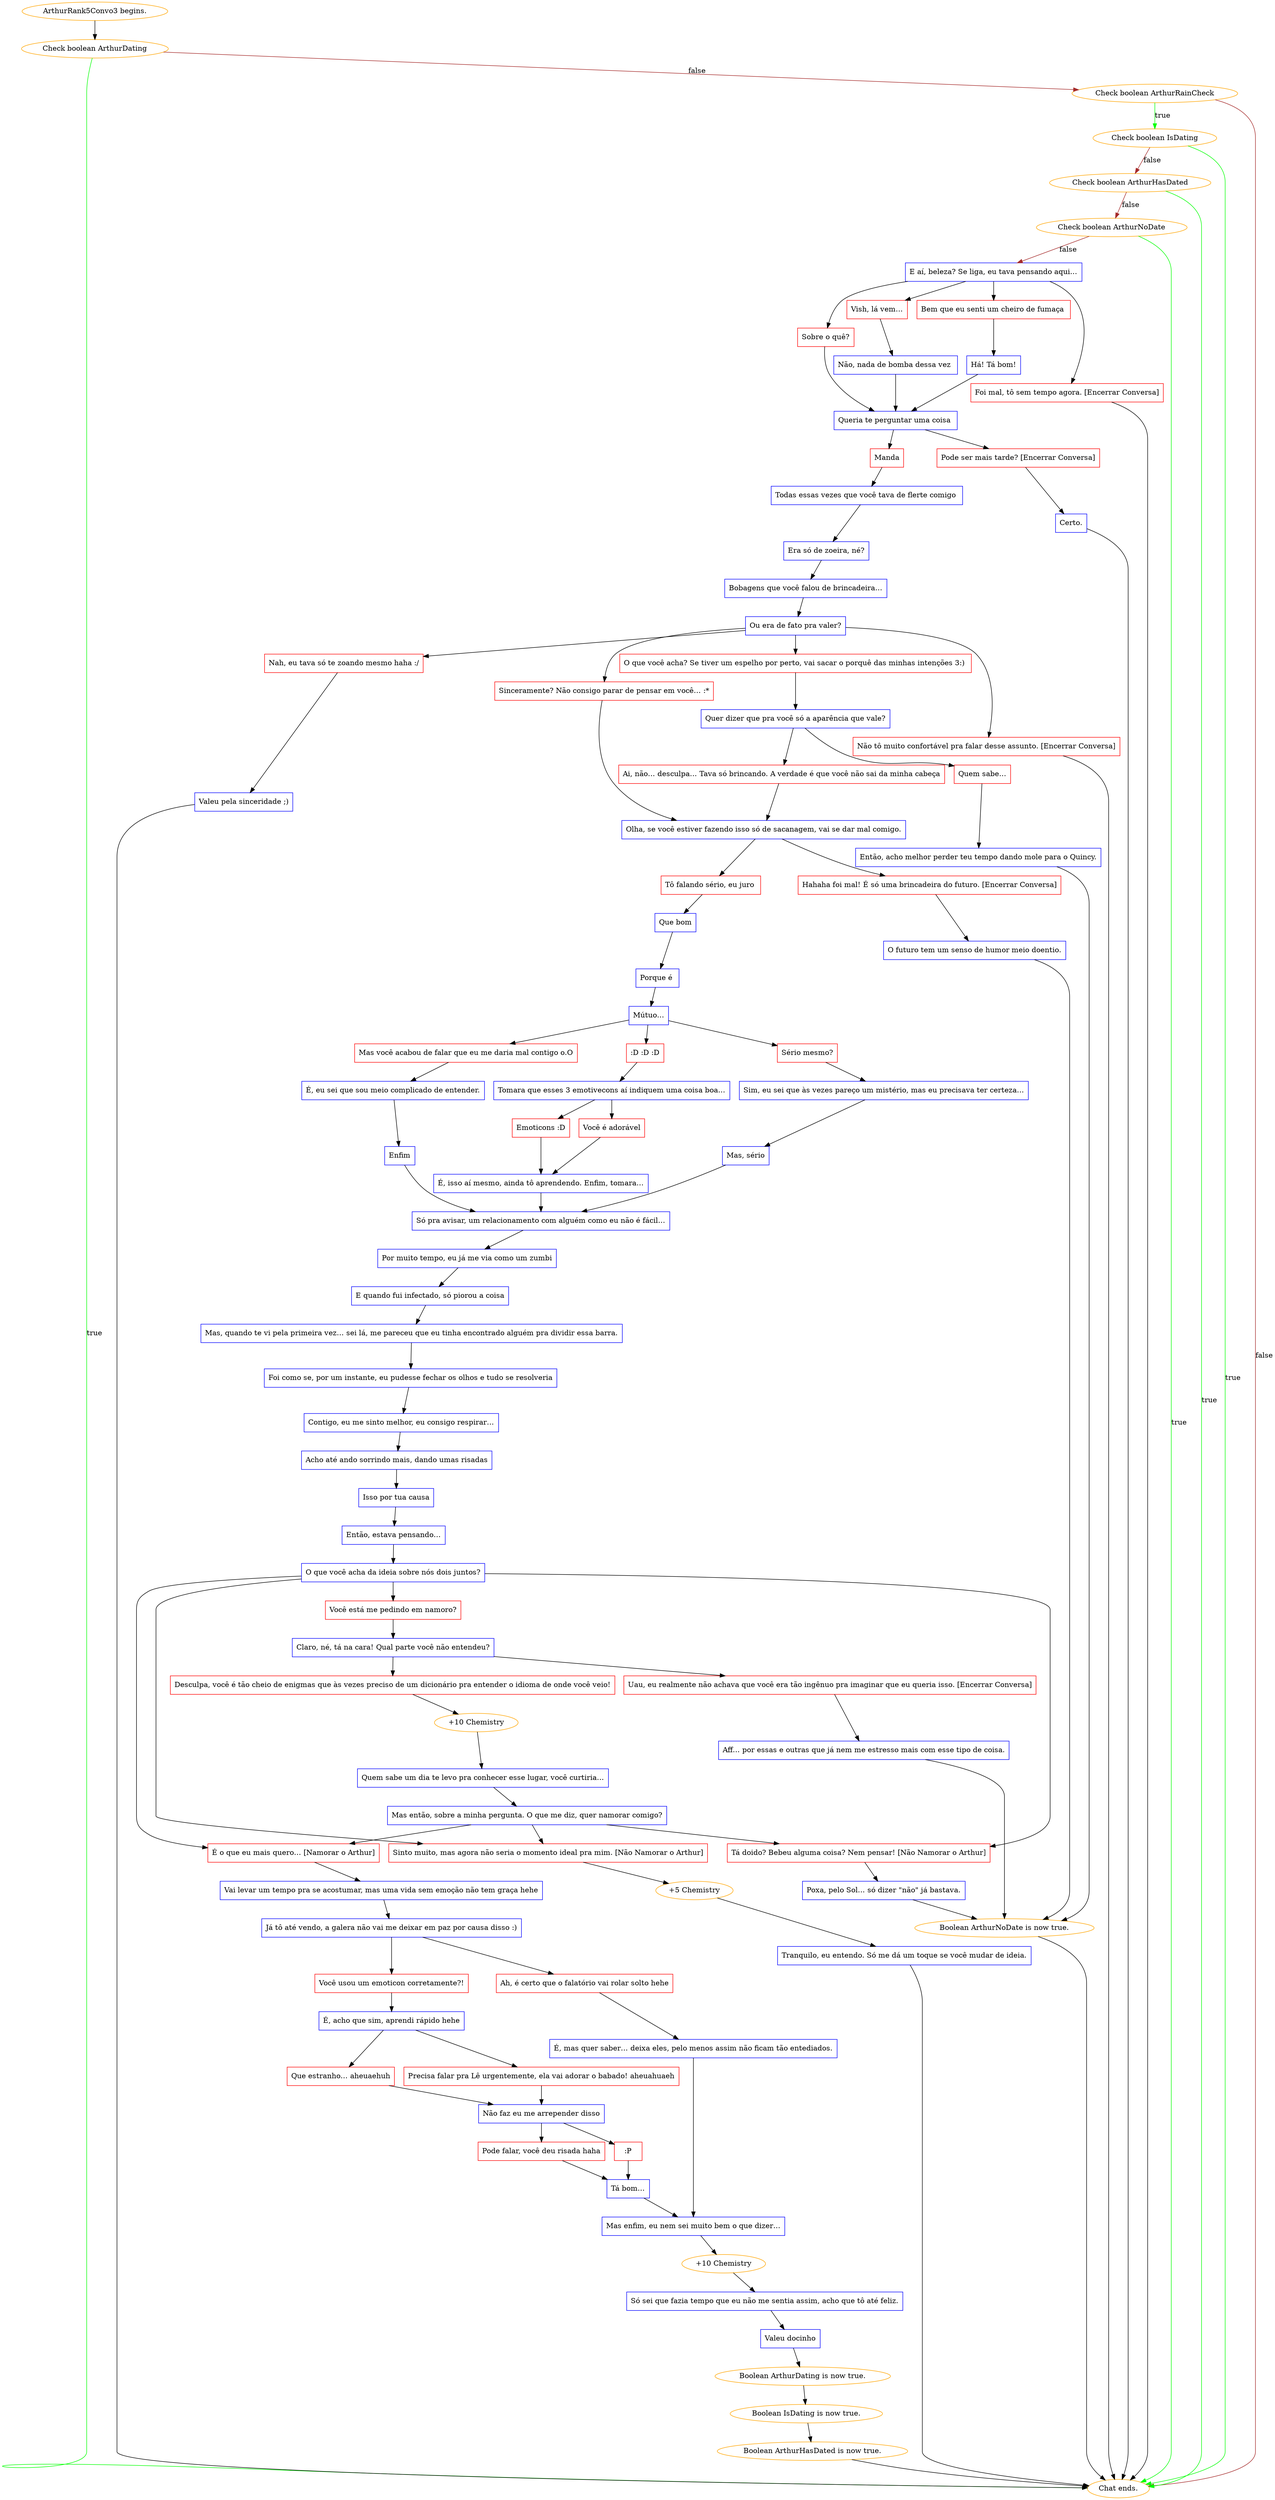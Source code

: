 digraph {
	"ArthurRank5Convo3 begins." [color=orange];
		"ArthurRank5Convo3 begins." -> j2307772633;
	j2307772633 [label="Check boolean ArthurDating",color=orange];
		j2307772633 -> "Chat ends." [label=true,color=green];
		j2307772633 -> j1464481321 [label=false,color=brown];
	"Chat ends." [color=orange];
	j1464481321 [label="Check boolean ArthurRainCheck",color=orange];
		j1464481321 -> j586045322 [label=true,color=green];
		j1464481321 -> "Chat ends." [label=false,color=brown];
	j586045322 [label="Check boolean IsDating",color=orange];
		j586045322 -> "Chat ends." [label=true,color=green];
		j586045322 -> j2297267240 [label=false,color=brown];
	j2297267240 [label="Check boolean ArthurHasDated",color=orange];
		j2297267240 -> "Chat ends." [label=true,color=green];
		j2297267240 -> j3370241513 [label=false,color=brown];
	j3370241513 [label="Check boolean ArthurNoDate",color=orange];
		j3370241513 -> "Chat ends." [label=true,color=green];
		j3370241513 -> j2169488139 [label=false,color=brown];
	j2169488139 [label="E aí, beleza? Se liga, eu tava pensando aqui…",shape=box,color=blue];
		j2169488139 -> j3562002127;
		j2169488139 -> j1693357801;
		j2169488139 -> j654202174;
		j2169488139 -> j2229717693;
	j3562002127 [label="Sobre o quê?",shape=box,color=red];
		j3562002127 -> j98891098;
	j1693357801 [label="Vish, lá vem…",shape=box,color=red];
		j1693357801 -> j2011288629;
	j654202174 [label="Bem que eu senti um cheiro de fumaça ",shape=box,color=red];
		j654202174 -> j423115690;
	j2229717693 [label="Foi mal, tô sem tempo agora. [Encerrar Conversa]",shape=box,color=red];
		j2229717693 -> "Chat ends.";
	j98891098 [label="Queria te perguntar uma coisa ",shape=box,color=blue];
		j98891098 -> j3899139795;
		j98891098 -> j2692122301;
	j2011288629 [label="Não, nada de bomba dessa vez ",shape=box,color=blue];
		j2011288629 -> j98891098;
	j423115690 [label="Há! Tá bom!",shape=box,color=blue];
		j423115690 -> j98891098;
	j3899139795 [label="Manda",shape=box,color=red];
		j3899139795 -> j3145755716;
	j2692122301 [label="Pode ser mais tarde? [Encerrar Conversa]",shape=box,color=red];
		j2692122301 -> j3954587733;
	j3145755716 [label="Todas essas vezes que você tava de flerte comigo ",shape=box,color=blue];
		j3145755716 -> j2408145078;
	j3954587733 [label="Certo.",shape=box,color=blue];
		j3954587733 -> "Chat ends.";
	j2408145078 [label="Era só de zoeira, né?",shape=box,color=blue];
		j2408145078 -> j31158858;
	j31158858 [label="Bobagens que você falou de brincadeira…",shape=box,color=blue];
		j31158858 -> j3052419691;
	j3052419691 [label="Ou era de fato pra valer?",shape=box,color=blue];
		j3052419691 -> j643313097;
		j3052419691 -> j2888890622;
		j3052419691 -> j4052177486;
		j3052419691 -> j341117358;
	j643313097 [label="Nah, eu tava só te zoando mesmo haha :/",shape=box,color=red];
		j643313097 -> j1344511833;
	j2888890622 [label="O que você acha? Se tiver um espelho por perto, vai sacar o porquê das minhas intenções 3:) ",shape=box,color=red];
		j2888890622 -> j852054104;
	j4052177486 [label="Sinceramente? Não consigo parar de pensar em você… :*",shape=box,color=red];
		j4052177486 -> j1823804847;
	j341117358 [label="Não tô muito confortável pra falar desse assunto. [Encerrar Conversa]",shape=box,color=red];
		j341117358 -> "Chat ends.";
	j1344511833 [label="Valeu pela sinceridade ;)",shape=box,color=blue];
		j1344511833 -> "Chat ends.";
	j852054104 [label="Quer dizer que pra você só a aparência que vale?",shape=box,color=blue];
		j852054104 -> j668783711;
		j852054104 -> j1817056698;
	j1823804847 [label="Olha, se você estiver fazendo isso só de sacanagem, vai se dar mal comigo.",shape=box,color=blue];
		j1823804847 -> j1987691088;
		j1823804847 -> j1568903349;
	j668783711 [label="Quem sabe…",shape=box,color=red];
		j668783711 -> j1067993951;
	j1817056698 [label="Ai, não… desculpa… Tava só brincando. A verdade é que você não sai da minha cabeça",shape=box,color=red];
		j1817056698 -> j1823804847;
	j1987691088 [label="Tô falando sério, eu juro ",shape=box,color=red];
		j1987691088 -> j309250407;
	j1568903349 [label="Hahaha foi mal! É só uma brincadeira do futuro. [Encerrar Conversa]",shape=box,color=red];
		j1568903349 -> j2971257724;
	j1067993951 [label="Então, acho melhor perder teu tempo dando mole para o Quincy.",shape=box,color=blue];
		j1067993951 -> j2533691464;
	j309250407 [label="Que bom",shape=box,color=blue];
		j309250407 -> j510856717;
	j2971257724 [label="O futuro tem um senso de humor meio doentio.",shape=box,color=blue];
		j2971257724 -> j2533691464;
	j2533691464 [label="Boolean ArthurNoDate is now true.",color=orange];
		j2533691464 -> "Chat ends.";
	j510856717 [label="Porque é ",shape=box,color=blue];
		j510856717 -> j2593885799;
	j2593885799 [label="Mútuo…",shape=box,color=blue];
		j2593885799 -> j4107667322;
		j2593885799 -> j3022652053;
		j2593885799 -> j2001000937;
	j4107667322 [label="Sério mesmo?",shape=box,color=red];
		j4107667322 -> j1725241231;
	j3022652053 [label=":D :D :D",shape=box,color=red];
		j3022652053 -> j1622681547;
	j2001000937 [label="Mas você acabou de falar que eu me daria mal contigo o.O",shape=box,color=red];
		j2001000937 -> j3717530315;
	j1725241231 [label="Sim, eu sei que às vezes pareço um mistério, mas eu precisava ter certeza…",shape=box,color=blue];
		j1725241231 -> j1823633039;
	j1622681547 [label="Tomara que esses 3 emotivecons aí indiquem uma coisa boa…",shape=box,color=blue];
		j1622681547 -> j2309248592;
		j1622681547 -> j2058016484;
	j3717530315 [label="É, eu sei que sou meio complicado de entender.",shape=box,color=blue];
		j3717530315 -> j1188145183;
	j1823633039 [label="Mas, sério",shape=box,color=blue];
		j1823633039 -> j2558144184;
	j2309248592 [label="Emoticons :D",shape=box,color=red];
		j2309248592 -> j4239203268;
	j2058016484 [label="Você é adorável",shape=box,color=red];
		j2058016484 -> j4239203268;
	j1188145183 [label="Enfim",shape=box,color=blue];
		j1188145183 -> j2558144184;
	j2558144184 [label="Só pra avisar, um relacionamento com alguém como eu não é fácil…",shape=box,color=blue];
		j2558144184 -> j812520715;
	j4239203268 [label="É, isso aí mesmo, ainda tô aprendendo. Enfim, tomara…",shape=box,color=blue];
		j4239203268 -> j2558144184;
	j812520715 [label="Por muito tempo, eu já me via como um zumbi",shape=box,color=blue];
		j812520715 -> j718595585;
	j718595585 [label="E quando fui infectado, só piorou a coisa",shape=box,color=blue];
		j718595585 -> j4074623096;
	j4074623096 [label="Mas, quando te vi pela primeira vez… sei lá, me pareceu que eu tinha encontrado alguém pra dividir essa barra.",shape=box,color=blue];
		j4074623096 -> j413482343;
	j413482343 [label="Foi como se, por um instante, eu pudesse fechar os olhos e tudo se resolveria",shape=box,color=blue];
		j413482343 -> j3234774824;
	j3234774824 [label="Contigo, eu me sinto melhor, eu consigo respirar…",shape=box,color=blue];
		j3234774824 -> j2703775523;
	j2703775523 [label="Acho até ando sorrindo mais, dando umas risadas",shape=box,color=blue];
		j2703775523 -> j271482314;
	j271482314 [label="Isso por tua causa",shape=box,color=blue];
		j271482314 -> j584786279;
	j584786279 [label="Então, estava pensando…",shape=box,color=blue];
		j584786279 -> j2241834761;
	j2241834761 [label="O que você acha da ideia sobre nós dois juntos?",shape=box,color=blue];
		j2241834761 -> j3713771321;
		j2241834761 -> j3493062279;
		j2241834761 -> j2598667008;
		j2241834761 -> j948856004;
	j3713771321 [label="Você está me pedindo em namoro?",shape=box,color=red];
		j3713771321 -> j2799542672;
	j3493062279 [label="É o que eu mais quero… [Namorar o Arthur]",shape=box,color=red];
		j3493062279 -> j28106267;
	j2598667008 [label="Sinto muito, mas agora não seria o momento ideal pra mim. [Não Namorar o Arthur]",shape=box,color=red];
		j2598667008 -> j511913419;
	j948856004 [label="Tá doido? Bebeu alguma coisa? Nem pensar! [Não Namorar o Arthur]",shape=box,color=red];
		j948856004 -> j352430916;
	j2799542672 [label="Claro, né, tá na cara! Qual parte você não entendeu?",shape=box,color=blue];
		j2799542672 -> j3279510720;
		j2799542672 -> j3983443312;
	j28106267 [label="Vai levar um tempo pra se acostumar, mas uma vida sem emoção não tem graça hehe",shape=box,color=blue];
		j28106267 -> j2963483255;
	j511913419 [label="+5 Chemistry",color=orange];
		j511913419 -> j3878809814;
	j352430916 [label="Poxa, pelo Sol… só dizer \"não\" já bastava.",shape=box,color=blue];
		j352430916 -> j2533691464;
	j3279510720 [label="Desculpa, você é tão cheio de enigmas que às vezes preciso de um dicionário pra entender o idioma de onde você veio!",shape=box,color=red];
		j3279510720 -> j2333227052;
	j3983443312 [label="Uau, eu realmente não achava que você era tão ingênuo pra imaginar que eu queria isso. [Encerrar Conversa]",shape=box,color=red];
		j3983443312 -> j410490207;
	j2963483255 [label="Já tô até vendo, a galera não vai me deixar em paz por causa disso :)",shape=box,color=blue];
		j2963483255 -> j310333277;
		j2963483255 -> j3186382087;
	j3878809814 [label="Tranquilo, eu entendo. Só me dá um toque se você mudar de ideia.",shape=box,color=blue];
		j3878809814 -> "Chat ends.";
	j2333227052 [label="+10 Chemistry",color=orange];
		j2333227052 -> j3239256774;
	j410490207 [label="Aff… por essas e outras que já nem me estresso mais com esse tipo de coisa.",shape=box,color=blue];
		j410490207 -> j2533691464;
	j310333277 [label="Ah, é certo que o falatório vai rolar solto hehe",shape=box,color=red];
		j310333277 -> j1613852790;
	j3186382087 [label="Você usou um emoticon corretamente?!",shape=box,color=red];
		j3186382087 -> j2965229780;
	j3239256774 [label="Quem sabe um dia te levo pra conhecer esse lugar, você curtiria…",shape=box,color=blue];
		j3239256774 -> j4253080420;
	j1613852790 [label="É, mas quer saber… deixa eles, pelo menos assim não ficam tão entediados.",shape=box,color=blue];
		j1613852790 -> j214017096;
	j2965229780 [label="É, acho que sim, aprendi rápido hehe",shape=box,color=blue];
		j2965229780 -> j1588688900;
		j2965229780 -> j4137098357;
	j4253080420 [label="Mas então, sobre a minha pergunta. O que me diz, quer namorar comigo?",shape=box,color=blue];
		j4253080420 -> j3493062279;
		j4253080420 -> j2598667008;
		j4253080420 -> j948856004;
	j214017096 [label="Mas enfim, eu nem sei muito bem o que dizer…",shape=box,color=blue];
		j214017096 -> j3804496834;
	j1588688900 [label="Que estranho… aheuaehuh",shape=box,color=red];
		j1588688900 -> j637277173;
	j4137098357 [label="Precisa falar pra Lê urgentemente, ela vai adorar o babado! aheuahuaeh",shape=box,color=red];
		j4137098357 -> j637277173;
	j3804496834 [label="+10 Chemistry",color=orange];
		j3804496834 -> j1573085069;
	j637277173 [label="Não faz eu me arrepender disso",shape=box,color=blue];
		j637277173 -> j2294329211;
		j637277173 -> j1850681818;
	j1573085069 [label="Só sei que fazia tempo que eu não me sentia assim, acho que tô até feliz.",shape=box,color=blue];
		j1573085069 -> j2880339078;
	j2294329211 [label="Pode falar, você deu risada haha",shape=box,color=red];
		j2294329211 -> j2219062184;
	j1850681818 [label=":P",shape=box,color=red];
		j1850681818 -> j2219062184;
	j2880339078 [label="Valeu docinho",shape=box,color=blue];
		j2880339078 -> j3371696257;
	j2219062184 [label="Tá bom…",shape=box,color=blue];
		j2219062184 -> j214017096;
	j3371696257 [label="Boolean ArthurDating is now true.",color=orange];
		j3371696257 -> j3139269659;
	j3139269659 [label="Boolean IsDating is now true.",color=orange];
		j3139269659 -> j3103123730;
	j3103123730 [label="Boolean ArthurHasDated is now true.",color=orange];
		j3103123730 -> "Chat ends.";
}